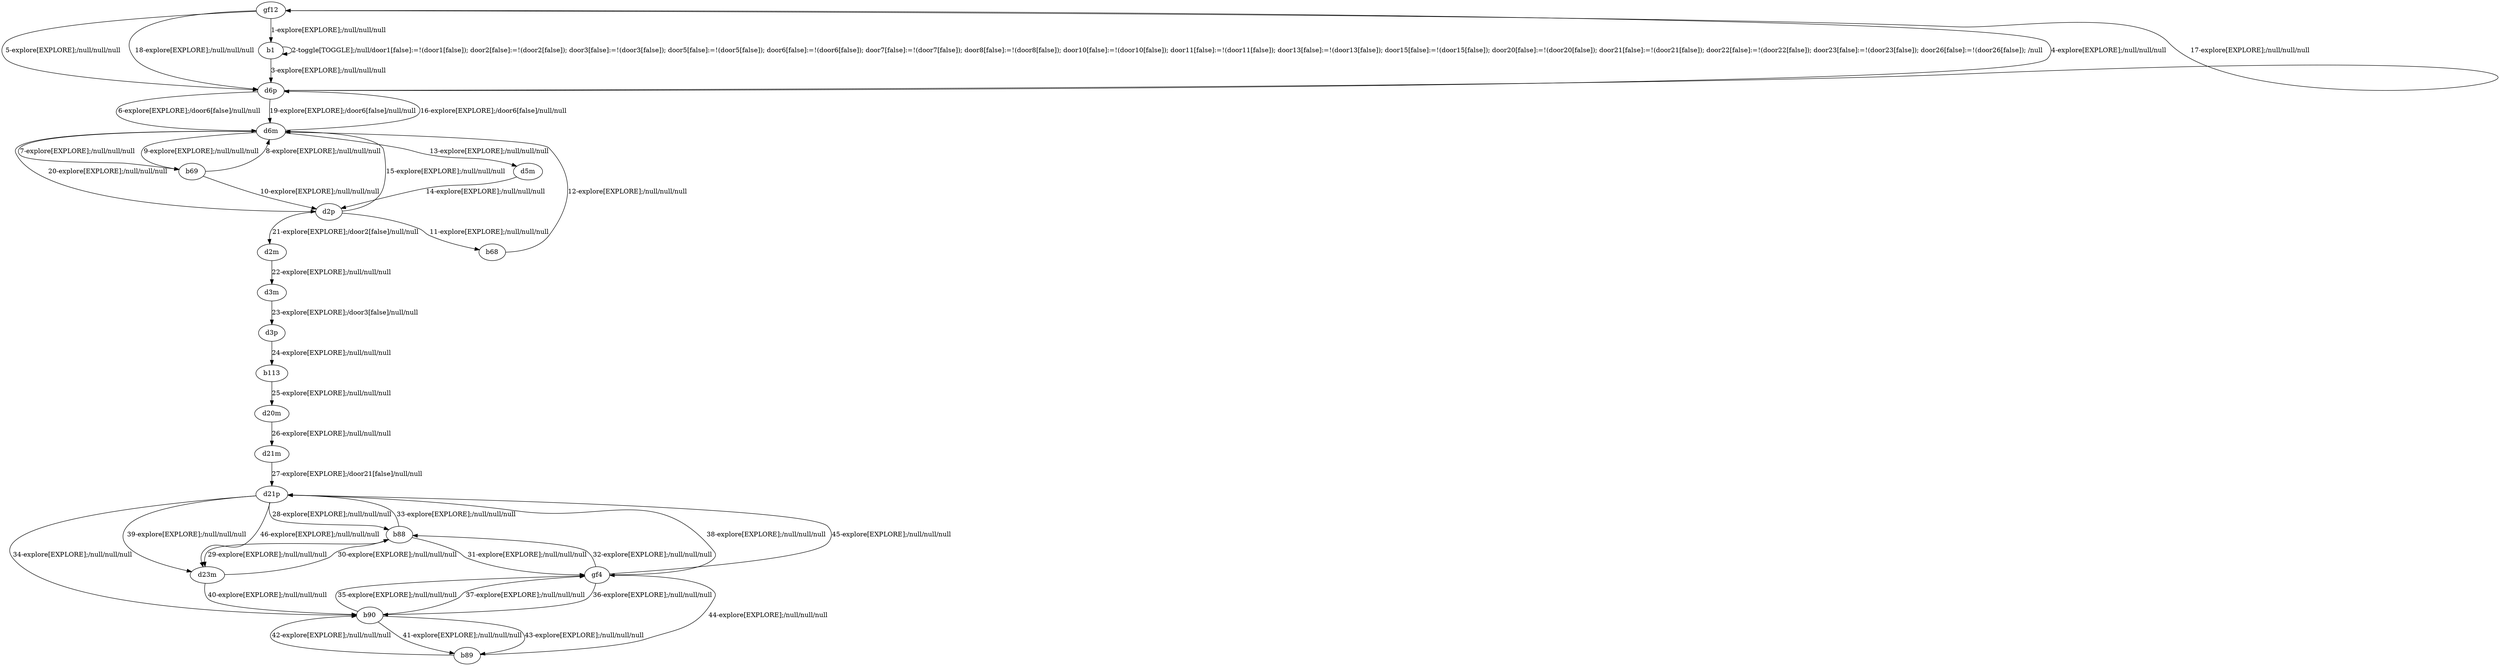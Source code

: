 # Total number of goals covered by this test: 4
# d23m --> b88
# gf4 --> b88
# b90 --> gf4
# b89 --> gf4

digraph g {
"gf12" -> "b1" [label = "1-explore[EXPLORE];/null/null/null"];
"b1" -> "b1" [label = "2-toggle[TOGGLE];/null/door1[false]:=!(door1[false]); door2[false]:=!(door2[false]); door3[false]:=!(door3[false]); door5[false]:=!(door5[false]); door6[false]:=!(door6[false]); door7[false]:=!(door7[false]); door8[false]:=!(door8[false]); door10[false]:=!(door10[false]); door11[false]:=!(door11[false]); door13[false]:=!(door13[false]); door15[false]:=!(door15[false]); door20[false]:=!(door20[false]); door21[false]:=!(door21[false]); door22[false]:=!(door22[false]); door23[false]:=!(door23[false]); door26[false]:=!(door26[false]); /null"];
"b1" -> "d6p" [label = "3-explore[EXPLORE];/null/null/null"];
"d6p" -> "gf12" [label = "4-explore[EXPLORE];/null/null/null"];
"gf12" -> "d6p" [label = "5-explore[EXPLORE];/null/null/null"];
"d6p" -> "d6m" [label = "6-explore[EXPLORE];/door6[false]/null/null"];
"d6m" -> "b69" [label = "7-explore[EXPLORE];/null/null/null"];
"b69" -> "d6m" [label = "8-explore[EXPLORE];/null/null/null"];
"d6m" -> "b69" [label = "9-explore[EXPLORE];/null/null/null"];
"b69" -> "d2p" [label = "10-explore[EXPLORE];/null/null/null"];
"d2p" -> "b68" [label = "11-explore[EXPLORE];/null/null/null"];
"b68" -> "d6m" [label = "12-explore[EXPLORE];/null/null/null"];
"d6m" -> "d5m" [label = "13-explore[EXPLORE];/null/null/null"];
"d5m" -> "d2p" [label = "14-explore[EXPLORE];/null/null/null"];
"d2p" -> "d6m" [label = "15-explore[EXPLORE];/null/null/null"];
"d6m" -> "d6p" [label = "16-explore[EXPLORE];/door6[false]/null/null"];
"d6p" -> "gf12" [label = "17-explore[EXPLORE];/null/null/null"];
"gf12" -> "d6p" [label = "18-explore[EXPLORE];/null/null/null"];
"d6p" -> "d6m" [label = "19-explore[EXPLORE];/door6[false]/null/null"];
"d6m" -> "d2p" [label = "20-explore[EXPLORE];/null/null/null"];
"d2p" -> "d2m" [label = "21-explore[EXPLORE];/door2[false]/null/null"];
"d2m" -> "d3m" [label = "22-explore[EXPLORE];/null/null/null"];
"d3m" -> "d3p" [label = "23-explore[EXPLORE];/door3[false]/null/null"];
"d3p" -> "b113" [label = "24-explore[EXPLORE];/null/null/null"];
"b113" -> "d20m" [label = "25-explore[EXPLORE];/null/null/null"];
"d20m" -> "d21m" [label = "26-explore[EXPLORE];/null/null/null"];
"d21m" -> "d21p" [label = "27-explore[EXPLORE];/door21[false]/null/null"];
"d21p" -> "b88" [label = "28-explore[EXPLORE];/null/null/null"];
"b88" -> "d23m" [label = "29-explore[EXPLORE];/null/null/null"];
"d23m" -> "b88" [label = "30-explore[EXPLORE];/null/null/null"];
"b88" -> "gf4" [label = "31-explore[EXPLORE];/null/null/null"];
"gf4" -> "b88" [label = "32-explore[EXPLORE];/null/null/null"];
"b88" -> "d21p" [label = "33-explore[EXPLORE];/null/null/null"];
"d21p" -> "b90" [label = "34-explore[EXPLORE];/null/null/null"];
"b90" -> "gf4" [label = "35-explore[EXPLORE];/null/null/null"];
"gf4" -> "b90" [label = "36-explore[EXPLORE];/null/null/null"];
"b90" -> "gf4" [label = "37-explore[EXPLORE];/null/null/null"];
"gf4" -> "d21p" [label = "38-explore[EXPLORE];/null/null/null"];
"d21p" -> "d23m" [label = "39-explore[EXPLORE];/null/null/null"];
"d23m" -> "b90" [label = "40-explore[EXPLORE];/null/null/null"];
"b90" -> "b89" [label = "41-explore[EXPLORE];/null/null/null"];
"b89" -> "b90" [label = "42-explore[EXPLORE];/null/null/null"];
"b90" -> "b89" [label = "43-explore[EXPLORE];/null/null/null"];
"b89" -> "gf4" [label = "44-explore[EXPLORE];/null/null/null"];
"gf4" -> "d21p" [label = "45-explore[EXPLORE];/null/null/null"];
"d21p" -> "d23m" [label = "46-explore[EXPLORE];/null/null/null"];
}